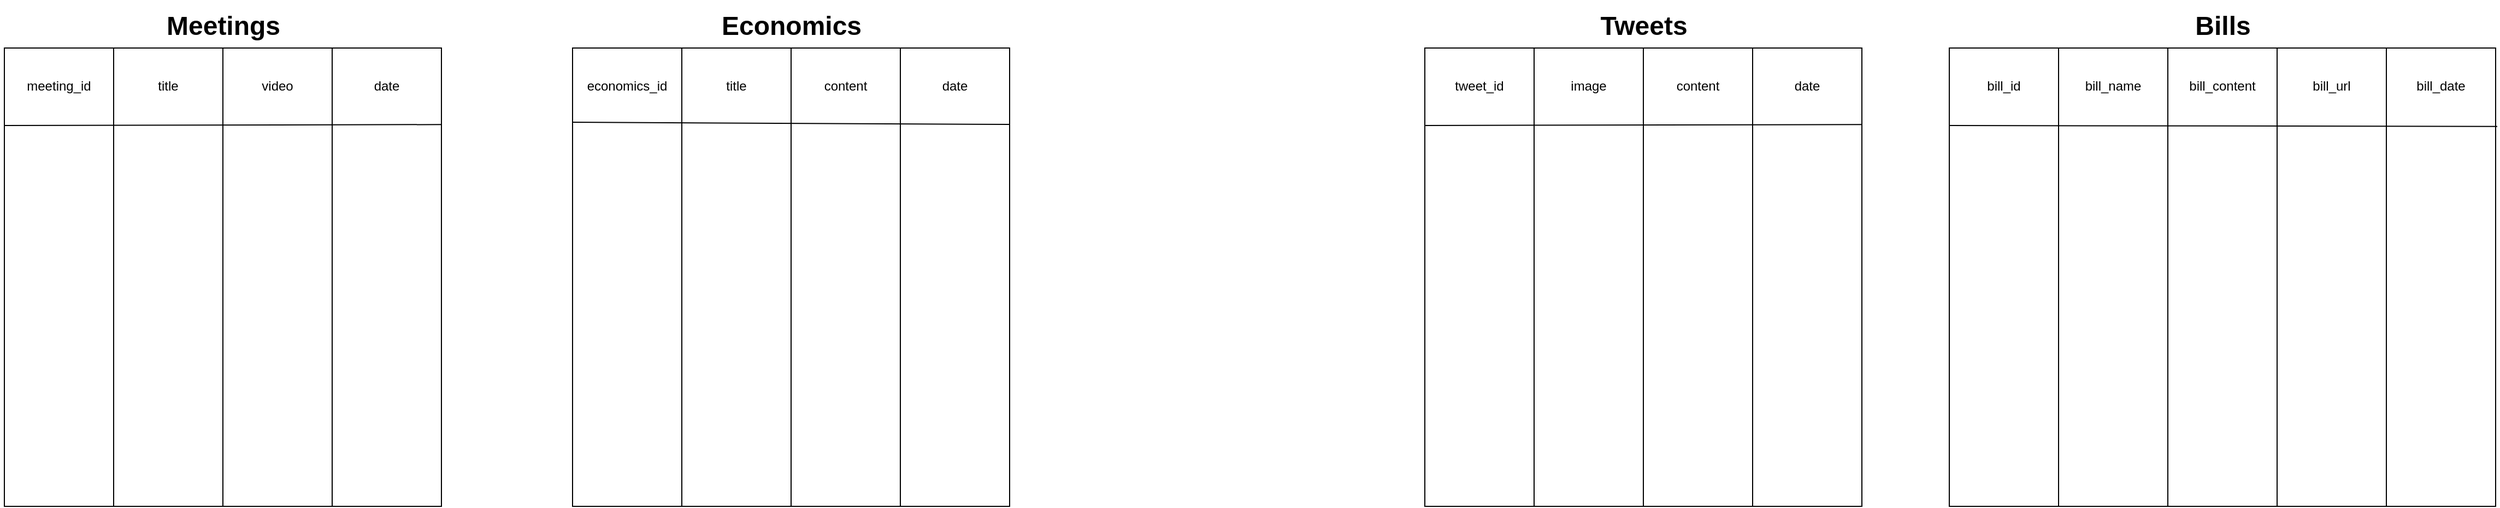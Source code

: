 <mxfile version="27.1.5">
  <diagram name="Page-1" id="bd83a815-5ea8-2e97-e5ec-87c9f400f2fa">
    <mxGraphModel dx="3135.5" dy="790" grid="1" gridSize="10" guides="1" tooltips="1" connect="1" arrows="1" fold="1" page="1" pageScale="1.5" pageWidth="1169" pageHeight="826" background="none" math="0" shadow="0">
      <root>
        <mxCell id="0" style=";html=1;" />
        <mxCell id="1" style=";html=1;" parent="0" />
        <mxCell id="nWOzh6Ls6pgs4mGl9cNB-15" value="" style="rounded=0;whiteSpace=wrap;html=1;" vertex="1" parent="1">
          <mxGeometry x="1670" y="220" width="100" height="420" as="geometry" />
        </mxCell>
        <mxCell id="nWOzh6Ls6pgs4mGl9cNB-13" value="" style="rounded=0;whiteSpace=wrap;html=1;" vertex="1" parent="1">
          <mxGeometry x="1570" y="220" width="100" height="420" as="geometry" />
        </mxCell>
        <mxCell id="iHMuQG1dZHNGiIYbz37S-1" value="" style="rounded=0;whiteSpace=wrap;html=1;" parent="1" vertex="1">
          <mxGeometry x="990" y="220" width="100" height="420" as="geometry" />
        </mxCell>
        <mxCell id="1516e18e63f93b96-3" value="Economics" style="text;strokeColor=none;fillColor=none;html=1;fontSize=24;fontStyle=1;verticalAlign=middle;align=center;rounded=0;shadow=1;" parent="1" vertex="1">
          <mxGeometry x="-180" y="180" width="780" height="40" as="geometry" />
        </mxCell>
        <mxCell id="XJ4MXIWNUVhlBydrAuq2-1" value="" style="rounded=0;whiteSpace=wrap;html=1;" parent="1" vertex="1">
          <mxGeometry x="10" y="220" width="400" height="420" as="geometry" />
        </mxCell>
        <mxCell id="XJ4MXIWNUVhlBydrAuq2-4" value="" style="rounded=0;whiteSpace=wrap;html=1;" parent="1" vertex="1">
          <mxGeometry x="10" y="220" width="100" height="420" as="geometry" />
        </mxCell>
        <mxCell id="XJ4MXIWNUVhlBydrAuq2-5" value="" style="rounded=0;whiteSpace=wrap;html=1;" parent="1" vertex="1">
          <mxGeometry x="110" y="220" width="100" height="420" as="geometry" />
        </mxCell>
        <mxCell id="XJ4MXIWNUVhlBydrAuq2-6" value="" style="rounded=0;whiteSpace=wrap;html=1;" parent="1" vertex="1">
          <mxGeometry x="210" y="220" width="100" height="420" as="geometry" />
        </mxCell>
        <mxCell id="XJ4MXIWNUVhlBydrAuq2-10" value="economics_id" style="text;html=1;align=center;verticalAlign=middle;whiteSpace=wrap;rounded=0;" parent="1" vertex="1">
          <mxGeometry x="10" y="220" width="100" height="70" as="geometry" />
        </mxCell>
        <mxCell id="XJ4MXIWNUVhlBydrAuq2-21" value="" style="rounded=0;whiteSpace=wrap;html=1;" parent="1" vertex="1">
          <mxGeometry x="790" y="220" width="100" height="420" as="geometry" />
        </mxCell>
        <mxCell id="XJ4MXIWNUVhlBydrAuq2-19" value="" style="endArrow=none;html=1;rounded=0;entryX=1;entryY=1;entryDx=0;entryDy=0;exitX=0;exitY=0.162;exitDx=0;exitDy=0;exitPerimeter=0;" parent="1" source="XJ4MXIWNUVhlBydrAuq2-4" target="nWOzh6Ls6pgs4mGl9cNB-20" edge="1">
          <mxGeometry width="50" height="50" relative="1" as="geometry">
            <mxPoint x="10" y="288" as="sourcePoint" />
            <mxPoint x="710" y="290" as="targetPoint" />
          </mxGeometry>
        </mxCell>
        <mxCell id="XJ4MXIWNUVhlBydrAuq2-25" value="" style="rounded=0;whiteSpace=wrap;html=1;" parent="1" vertex="1">
          <mxGeometry x="890" y="220" width="100" height="420" as="geometry" />
        </mxCell>
        <mxCell id="XJ4MXIWNUVhlBydrAuq2-28" value="Tweets" style="text;strokeColor=none;fillColor=none;html=1;fontSize=24;fontStyle=1;verticalAlign=middle;align=center;rounded=0;shadow=1;" parent="1" vertex="1">
          <mxGeometry x="790" y="180" width="400" height="40" as="geometry" />
        </mxCell>
        <mxCell id="XJ4MXIWNUVhlBydrAuq2-29" value="tweet_id" style="text;html=1;align=center;verticalAlign=middle;whiteSpace=wrap;rounded=0;" parent="1" vertex="1">
          <mxGeometry x="790" y="220" width="100" height="70" as="geometry" />
        </mxCell>
        <mxCell id="XJ4MXIWNUVhlBydrAuq2-30" value="image" style="text;html=1;align=center;verticalAlign=middle;whiteSpace=wrap;rounded=0;" parent="1" vertex="1">
          <mxGeometry x="890" y="220" width="100" height="70" as="geometry" />
        </mxCell>
        <mxCell id="XJ4MXIWNUVhlBydrAuq2-32" value="content" style="text;html=1;align=center;verticalAlign=middle;whiteSpace=wrap;rounded=0;" parent="1" vertex="1">
          <mxGeometry x="990" y="220" width="100" height="70" as="geometry" />
        </mxCell>
        <mxCell id="XJ4MXIWNUVhlBydrAuq2-34" value="" style="rounded=0;whiteSpace=wrap;html=1;" parent="1" vertex="1">
          <mxGeometry x="1090" y="220" width="100" height="420" as="geometry" />
        </mxCell>
        <mxCell id="XJ4MXIWNUVhlBydrAuq2-36" value="" style="rounded=0;whiteSpace=wrap;html=1;" parent="1" vertex="1">
          <mxGeometry x="1270" y="220" width="100" height="420" as="geometry" />
        </mxCell>
        <mxCell id="XJ4MXIWNUVhlBydrAuq2-37" value="" style="rounded=0;whiteSpace=wrap;html=1;" parent="1" vertex="1">
          <mxGeometry x="1470" y="220" width="100" height="420" as="geometry" />
        </mxCell>
        <mxCell id="XJ4MXIWNUVhlBydrAuq2-38" value="" style="rounded=0;whiteSpace=wrap;html=1;" parent="1" vertex="1">
          <mxGeometry x="1370" y="220" width="100" height="420" as="geometry" />
        </mxCell>
        <mxCell id="XJ4MXIWNUVhlBydrAuq2-39" value="Bills" style="text;strokeColor=none;fillColor=none;html=1;fontSize=24;fontStyle=1;verticalAlign=middle;align=center;rounded=0;shadow=1;" parent="1" vertex="1">
          <mxGeometry x="1320" y="180" width="400" height="40" as="geometry" />
        </mxCell>
        <mxCell id="XJ4MXIWNUVhlBydrAuq2-40" value="bill_id" style="text;html=1;align=center;verticalAlign=middle;whiteSpace=wrap;rounded=0;" parent="1" vertex="1">
          <mxGeometry x="1270" y="220" width="100" height="70" as="geometry" />
        </mxCell>
        <mxCell id="XJ4MXIWNUVhlBydrAuq2-41" value="bill_name" style="text;html=1;align=center;verticalAlign=middle;whiteSpace=wrap;rounded=0;" parent="1" vertex="1">
          <mxGeometry x="1370" y="220" width="100" height="70" as="geometry" />
        </mxCell>
        <mxCell id="XJ4MXIWNUVhlBydrAuq2-42" value="bill_content" style="text;html=1;align=center;verticalAlign=middle;whiteSpace=wrap;rounded=0;" parent="1" vertex="1">
          <mxGeometry x="1470" y="220" width="100" height="70" as="geometry" />
        </mxCell>
        <mxCell id="XJ4MXIWNUVhlBydrAuq2-45" value="" style="endArrow=none;html=1;rounded=0;entryX=1.015;entryY=0.171;entryDx=0;entryDy=0;entryPerimeter=0;" parent="1" target="nWOzh6Ls6pgs4mGl9cNB-15" edge="1">
          <mxGeometry width="50" height="50" relative="1" as="geometry">
            <mxPoint x="1270" y="291" as="sourcePoint" />
            <mxPoint x="1570" y="290" as="targetPoint" />
            <Array as="points" />
          </mxGeometry>
        </mxCell>
        <mxCell id="XJ4MXIWNUVhlBydrAuq2-26" value="" style="endArrow=none;html=1;rounded=0;entryX=0.995;entryY=0.167;entryDx=0;entryDy=0;entryPerimeter=0;" parent="1" target="XJ4MXIWNUVhlBydrAuq2-34" edge="1">
          <mxGeometry width="50" height="50" relative="1" as="geometry">
            <mxPoint x="790" y="291" as="sourcePoint" />
            <mxPoint x="840" y="270" as="targetPoint" />
            <Array as="points" />
          </mxGeometry>
        </mxCell>
        <mxCell id="iHMuQG1dZHNGiIYbz37S-2" value="date" style="text;html=1;align=center;verticalAlign=middle;whiteSpace=wrap;rounded=0;" parent="1" vertex="1">
          <mxGeometry x="1090" y="220" width="100" height="70" as="geometry" />
        </mxCell>
        <mxCell id="nWOzh6Ls6pgs4mGl9cNB-3" value="" style="rounded=0;whiteSpace=wrap;html=1;" vertex="1" parent="1">
          <mxGeometry x="-310" y="220" width="100" height="420" as="geometry" />
        </mxCell>
        <mxCell id="nWOzh6Ls6pgs4mGl9cNB-4" value="" style="rounded=0;whiteSpace=wrap;html=1;" vertex="1" parent="1">
          <mxGeometry x="-510" y="220" width="100" height="420" as="geometry" />
        </mxCell>
        <mxCell id="nWOzh6Ls6pgs4mGl9cNB-5" value="" style="rounded=0;whiteSpace=wrap;html=1;" vertex="1" parent="1">
          <mxGeometry x="-410" y="220" width="100" height="420" as="geometry" />
        </mxCell>
        <mxCell id="nWOzh6Ls6pgs4mGl9cNB-6" value="Meetings" style="text;strokeColor=none;fillColor=none;html=1;fontSize=24;fontStyle=1;verticalAlign=middle;align=center;rounded=0;shadow=1;" vertex="1" parent="1">
          <mxGeometry x="-510" y="180" width="400" height="40" as="geometry" />
        </mxCell>
        <mxCell id="nWOzh6Ls6pgs4mGl9cNB-7" value="meeting_id" style="text;html=1;align=center;verticalAlign=middle;whiteSpace=wrap;rounded=0;" vertex="1" parent="1">
          <mxGeometry x="-510" y="220" width="100" height="70" as="geometry" />
        </mxCell>
        <mxCell id="nWOzh6Ls6pgs4mGl9cNB-8" value="title" style="text;html=1;align=center;verticalAlign=middle;whiteSpace=wrap;rounded=0;" vertex="1" parent="1">
          <mxGeometry x="-410" y="220" width="100" height="70" as="geometry" />
        </mxCell>
        <mxCell id="nWOzh6Ls6pgs4mGl9cNB-9" value="video" style="text;html=1;align=center;verticalAlign=middle;whiteSpace=wrap;rounded=0;" vertex="1" parent="1">
          <mxGeometry x="-310" y="220" width="100" height="70" as="geometry" />
        </mxCell>
        <mxCell id="nWOzh6Ls6pgs4mGl9cNB-10" value="" style="rounded=0;whiteSpace=wrap;html=1;" vertex="1" parent="1">
          <mxGeometry x="-210" y="220" width="100" height="420" as="geometry" />
        </mxCell>
        <mxCell id="nWOzh6Ls6pgs4mGl9cNB-11" value="" style="endArrow=none;html=1;rounded=0;entryX=0.995;entryY=0.167;entryDx=0;entryDy=0;entryPerimeter=0;" edge="1" parent="1" target="nWOzh6Ls6pgs4mGl9cNB-10">
          <mxGeometry width="50" height="50" relative="1" as="geometry">
            <mxPoint x="-510" y="291" as="sourcePoint" />
            <mxPoint x="-460" y="270" as="targetPoint" />
            <Array as="points" />
          </mxGeometry>
        </mxCell>
        <mxCell id="nWOzh6Ls6pgs4mGl9cNB-12" value="date" style="text;html=1;align=center;verticalAlign=middle;whiteSpace=wrap;rounded=0;" vertex="1" parent="1">
          <mxGeometry x="-210" y="220" width="100" height="70" as="geometry" />
        </mxCell>
        <mxCell id="nWOzh6Ls6pgs4mGl9cNB-14" value="bill_url" style="text;html=1;align=center;verticalAlign=middle;whiteSpace=wrap;rounded=0;" vertex="1" parent="1">
          <mxGeometry x="1570" y="220" width="100" height="70" as="geometry" />
        </mxCell>
        <mxCell id="nWOzh6Ls6pgs4mGl9cNB-17" value="bill_date" style="text;html=1;align=center;verticalAlign=middle;whiteSpace=wrap;rounded=0;" vertex="1" parent="1">
          <mxGeometry x="1670" y="220" width="100" height="70" as="geometry" />
        </mxCell>
        <mxCell id="nWOzh6Ls6pgs4mGl9cNB-18" value="content" style="text;html=1;align=center;verticalAlign=middle;whiteSpace=wrap;rounded=0;" vertex="1" parent="1">
          <mxGeometry x="210" y="220" width="100" height="70" as="geometry" />
        </mxCell>
        <mxCell id="nWOzh6Ls6pgs4mGl9cNB-19" value="title" style="text;html=1;align=center;verticalAlign=middle;whiteSpace=wrap;rounded=0;" vertex="1" parent="1">
          <mxGeometry x="110" y="220" width="100" height="70" as="geometry" />
        </mxCell>
        <mxCell id="nWOzh6Ls6pgs4mGl9cNB-20" value="date" style="text;html=1;align=center;verticalAlign=middle;whiteSpace=wrap;rounded=0;" vertex="1" parent="1">
          <mxGeometry x="310" y="220" width="100" height="70" as="geometry" />
        </mxCell>
      </root>
    </mxGraphModel>
  </diagram>
</mxfile>
